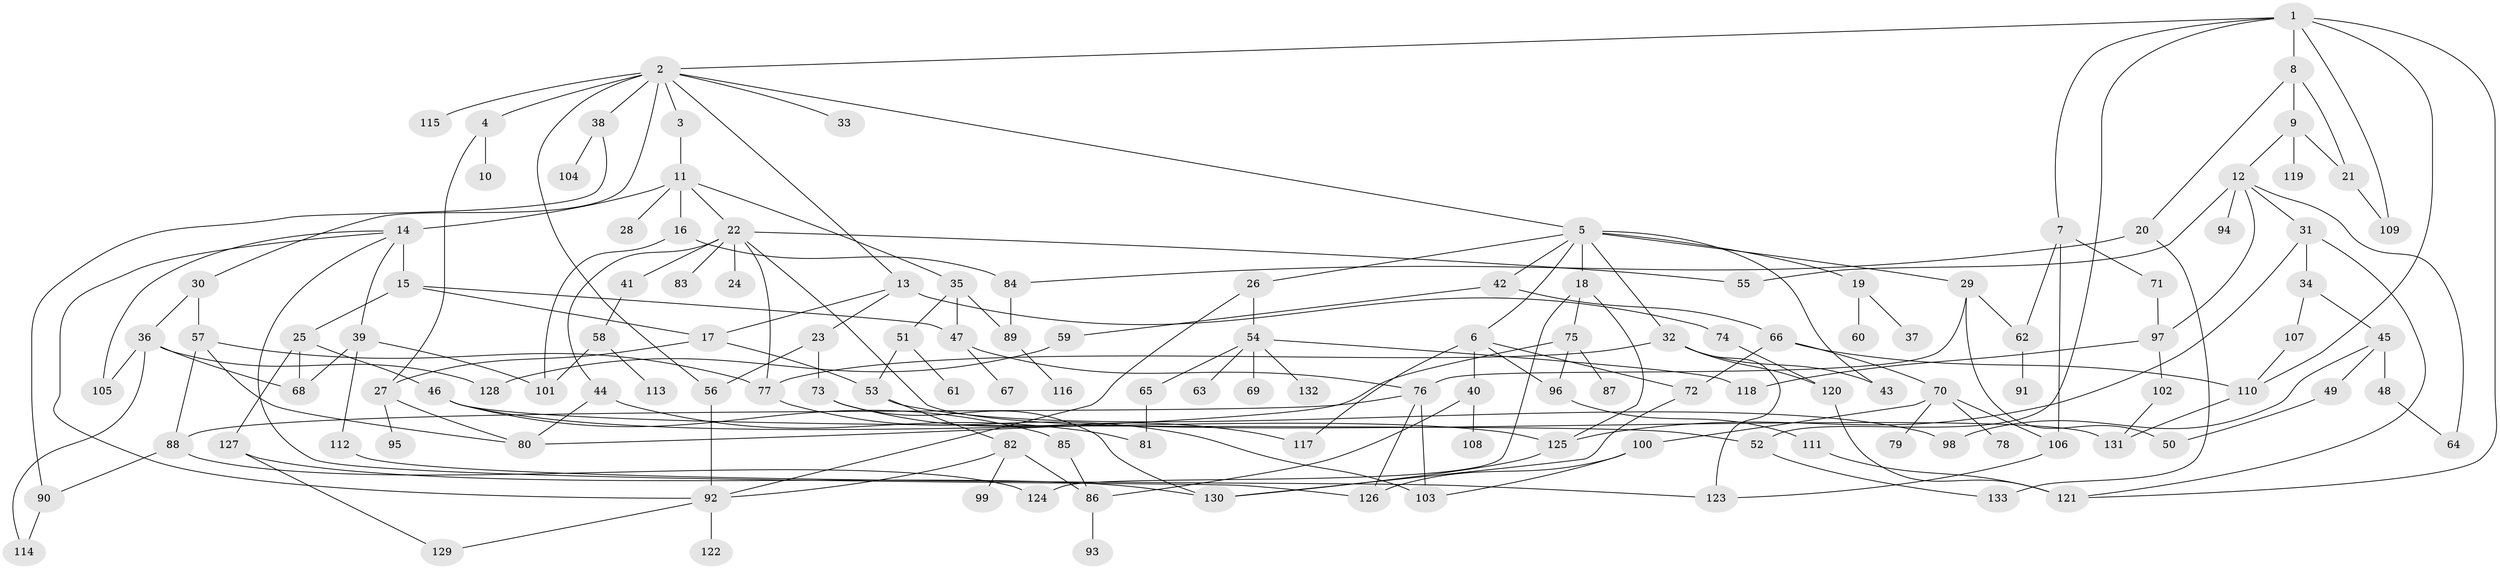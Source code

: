 // coarse degree distribution, {7: 0.03225806451612903, 10: 0.010752688172043012, 2: 0.17204301075268819, 3: 0.22580645161290322, 15: 0.010752688172043012, 5: 0.08602150537634409, 4: 0.12903225806451613, 1: 0.23655913978494625, 6: 0.06451612903225806, 8: 0.021505376344086023, 9: 0.010752688172043012}
// Generated by graph-tools (version 1.1) at 2025/17/03/04/25 18:17:01]
// undirected, 133 vertices, 197 edges
graph export_dot {
graph [start="1"]
  node [color=gray90,style=filled];
  1;
  2;
  3;
  4;
  5;
  6;
  7;
  8;
  9;
  10;
  11;
  12;
  13;
  14;
  15;
  16;
  17;
  18;
  19;
  20;
  21;
  22;
  23;
  24;
  25;
  26;
  27;
  28;
  29;
  30;
  31;
  32;
  33;
  34;
  35;
  36;
  37;
  38;
  39;
  40;
  41;
  42;
  43;
  44;
  45;
  46;
  47;
  48;
  49;
  50;
  51;
  52;
  53;
  54;
  55;
  56;
  57;
  58;
  59;
  60;
  61;
  62;
  63;
  64;
  65;
  66;
  67;
  68;
  69;
  70;
  71;
  72;
  73;
  74;
  75;
  76;
  77;
  78;
  79;
  80;
  81;
  82;
  83;
  84;
  85;
  86;
  87;
  88;
  89;
  90;
  91;
  92;
  93;
  94;
  95;
  96;
  97;
  98;
  99;
  100;
  101;
  102;
  103;
  104;
  105;
  106;
  107;
  108;
  109;
  110;
  111;
  112;
  113;
  114;
  115;
  116;
  117;
  118;
  119;
  120;
  121;
  122;
  123;
  124;
  125;
  126;
  127;
  128;
  129;
  130;
  131;
  132;
  133;
  1 -- 2;
  1 -- 7;
  1 -- 8;
  1 -- 52;
  1 -- 110;
  1 -- 121;
  1 -- 109;
  2 -- 3;
  2 -- 4;
  2 -- 5;
  2 -- 13;
  2 -- 30;
  2 -- 33;
  2 -- 38;
  2 -- 115;
  2 -- 56;
  3 -- 11;
  4 -- 10;
  4 -- 27;
  5 -- 6;
  5 -- 18;
  5 -- 19;
  5 -- 26;
  5 -- 29;
  5 -- 32;
  5 -- 42;
  5 -- 43;
  6 -- 40;
  6 -- 72;
  6 -- 96;
  6 -- 117;
  7 -- 62;
  7 -- 71;
  7 -- 106;
  8 -- 9;
  8 -- 20;
  8 -- 21;
  9 -- 12;
  9 -- 119;
  9 -- 21;
  11 -- 14;
  11 -- 16;
  11 -- 22;
  11 -- 28;
  11 -- 35;
  12 -- 31;
  12 -- 64;
  12 -- 94;
  12 -- 55;
  12 -- 97;
  13 -- 23;
  13 -- 74;
  13 -- 17;
  14 -- 15;
  14 -- 39;
  14 -- 92;
  14 -- 105;
  14 -- 126;
  15 -- 17;
  15 -- 25;
  15 -- 47;
  16 -- 84;
  16 -- 101;
  17 -- 27;
  17 -- 53;
  18 -- 75;
  18 -- 125;
  18 -- 124;
  19 -- 37;
  19 -- 60;
  20 -- 84;
  20 -- 133;
  21 -- 109;
  22 -- 24;
  22 -- 41;
  22 -- 44;
  22 -- 55;
  22 -- 83;
  22 -- 131;
  22 -- 77;
  23 -- 56;
  23 -- 73;
  25 -- 46;
  25 -- 68;
  25 -- 127;
  26 -- 54;
  26 -- 92;
  27 -- 95;
  27 -- 80;
  29 -- 50;
  29 -- 76;
  29 -- 62;
  30 -- 36;
  30 -- 57;
  31 -- 34;
  31 -- 125;
  31 -- 121;
  32 -- 77;
  32 -- 123;
  32 -- 120;
  32 -- 43;
  34 -- 45;
  34 -- 107;
  35 -- 51;
  35 -- 47;
  35 -- 89;
  36 -- 114;
  36 -- 128;
  36 -- 68;
  36 -- 105;
  38 -- 90;
  38 -- 104;
  39 -- 112;
  39 -- 101;
  39 -- 68;
  40 -- 108;
  40 -- 86;
  41 -- 58;
  42 -- 59;
  42 -- 66;
  44 -- 80;
  44 -- 81;
  45 -- 48;
  45 -- 49;
  45 -- 98;
  46 -- 85;
  46 -- 52;
  46 -- 125;
  47 -- 67;
  47 -- 76;
  48 -- 64;
  49 -- 50;
  51 -- 53;
  51 -- 61;
  52 -- 133;
  53 -- 82;
  53 -- 98;
  54 -- 63;
  54 -- 65;
  54 -- 69;
  54 -- 118;
  54 -- 132;
  56 -- 92;
  57 -- 88;
  57 -- 77;
  57 -- 80;
  58 -- 101;
  58 -- 113;
  59 -- 128;
  62 -- 91;
  65 -- 81;
  66 -- 70;
  66 -- 110;
  66 -- 72;
  70 -- 78;
  70 -- 79;
  70 -- 100;
  70 -- 106;
  71 -- 97;
  72 -- 130;
  73 -- 117;
  73 -- 130;
  74 -- 120;
  75 -- 87;
  75 -- 80;
  75 -- 96;
  76 -- 103;
  76 -- 126;
  76 -- 88;
  77 -- 103;
  82 -- 86;
  82 -- 99;
  82 -- 92;
  84 -- 89;
  85 -- 86;
  86 -- 93;
  88 -- 124;
  88 -- 90;
  89 -- 116;
  90 -- 114;
  92 -- 122;
  92 -- 129;
  96 -- 111;
  97 -- 102;
  97 -- 118;
  100 -- 103;
  100 -- 126;
  102 -- 131;
  106 -- 123;
  107 -- 110;
  110 -- 131;
  111 -- 121;
  112 -- 123;
  120 -- 121;
  125 -- 130;
  127 -- 129;
  127 -- 130;
}
